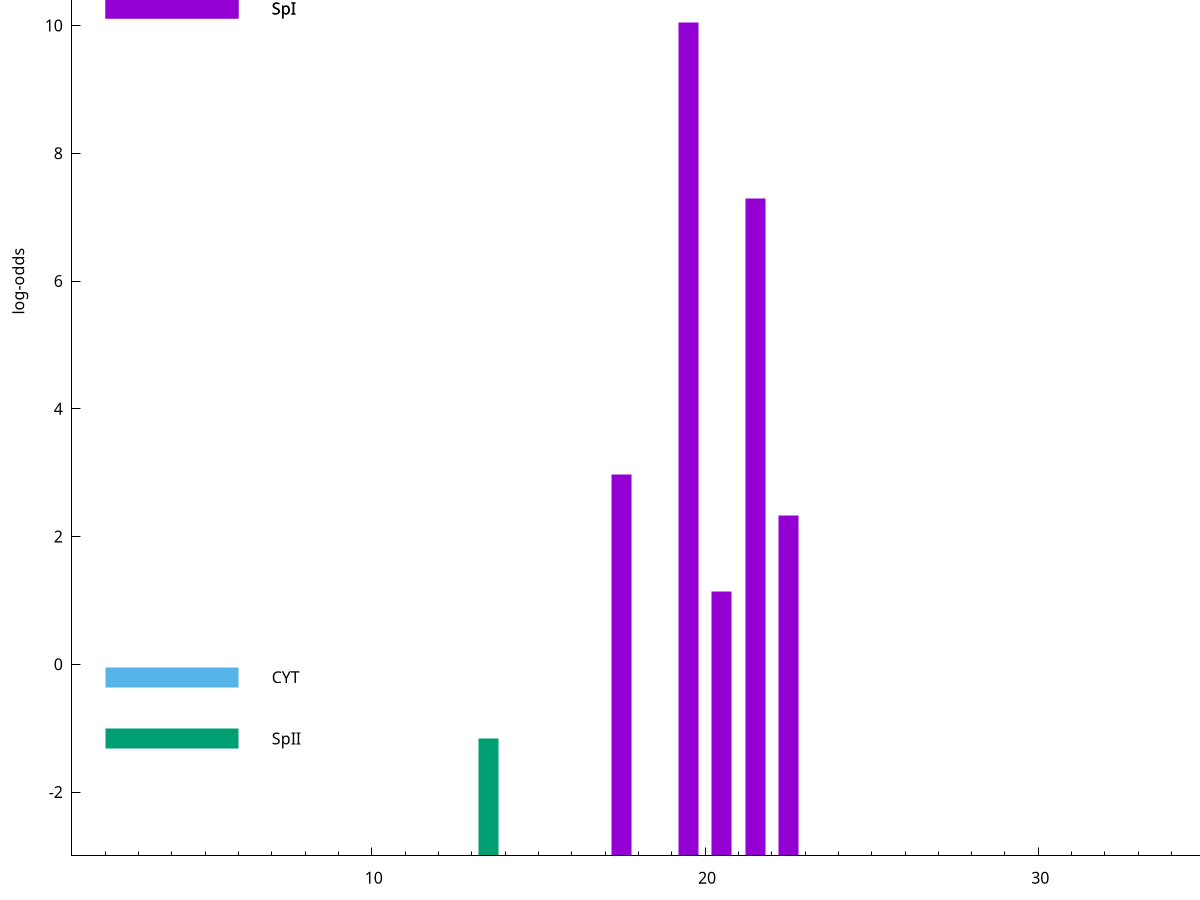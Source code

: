 set title "LipoP predictions for SRR5666395.gff"
set size 2., 1.4
set xrange [1:70] 
set mxtics 10
set yrange [-3:15]
set y2range [0:18]
set ylabel "log-odds"
set term postscript eps color solid "Helvetica" 30
set output "SRR5666395.gff2.eps"
set arrow from 2,10.2675 to 6,10.2675 nohead lt 1 lw 20
set label "SpI" at 7,10.2675
set arrow from 2,-0.200913 to 6,-0.200913 nohead lt 3 lw 20
set label "CYT" at 7,-0.200913
set arrow from 2,-1.16158 to 6,-1.16158 nohead lt 2 lw 20
set label "SpII" at 7,-1.16158
set arrow from 2,10.2675 to 6,10.2675 nohead lt 1 lw 20
set label "SpI" at 7,10.2675
# NOTE: The scores below are the log-odds scores with the threshold
# NOTE: subtracted (a hack to make gnuplot make the histogram all
# NOTE: look nice).
plot "-" axes x1y2 title "" with impulses lt 2 lw 20, "-" axes x1y2 title "" with impulses lt 1 lw 20
13.500000 1.838420
e
19.500000 13.051300
21.500000 10.287410
17.500000 5.974330
22.500000 5.330290
20.500000 4.137540
e
exit
